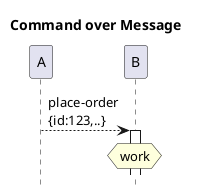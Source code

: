 @startuml
title Command over Message
hide footbox
'skinparam monochrome reverse

A-->B++: place-order\n{id:123,..}
hnote over B: work

@enduml